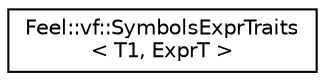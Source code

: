digraph "Graphical Class Hierarchy"
{
 // LATEX_PDF_SIZE
  edge [fontname="Helvetica",fontsize="10",labelfontname="Helvetica",labelfontsize="10"];
  node [fontname="Helvetica",fontsize="10",shape=record];
  rankdir="LR";
  Node0 [label="Feel::vf::SymbolsExprTraits\l\< T1, ExprT \>",height=0.2,width=0.4,color="black", fillcolor="white", style="filled",URL="$structFeel_1_1vf_1_1SymbolsExprTraits.html",tooltip=" "];
}
